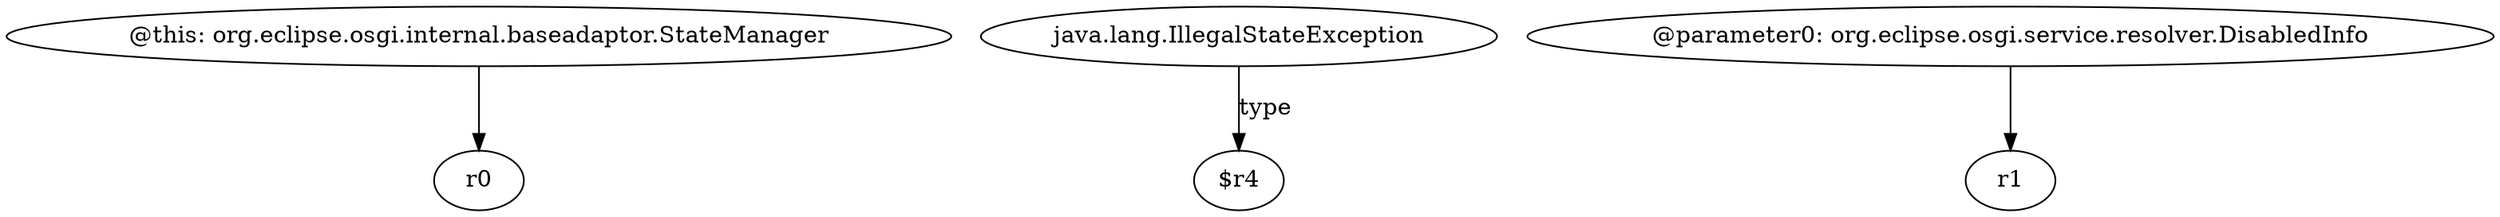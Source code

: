 digraph g {
0[label="@this: org.eclipse.osgi.internal.baseadaptor.StateManager"]
1[label="r0"]
0->1[label=""]
2[label="java.lang.IllegalStateException"]
3[label="$r4"]
2->3[label="type"]
4[label="@parameter0: org.eclipse.osgi.service.resolver.DisabledInfo"]
5[label="r1"]
4->5[label=""]
}